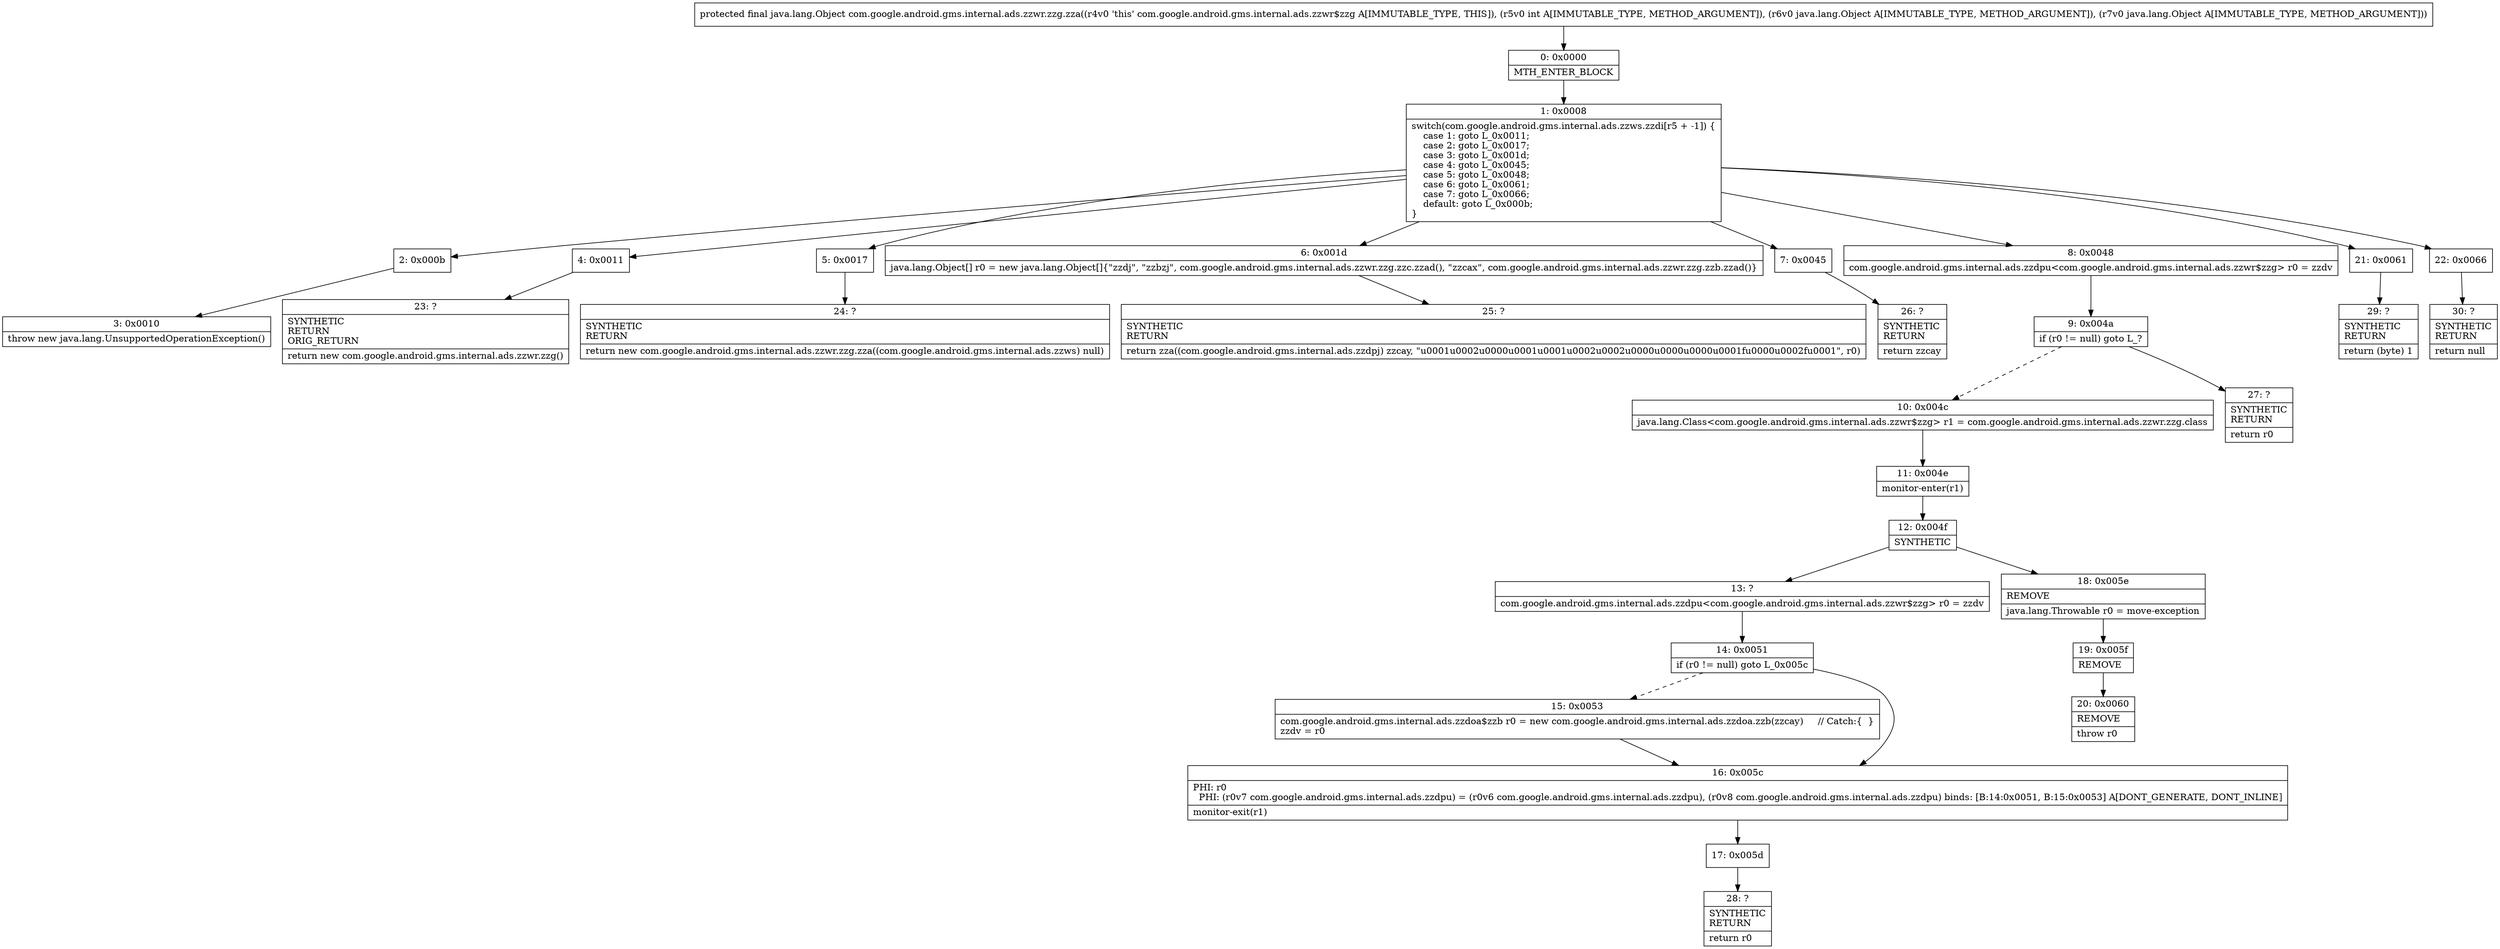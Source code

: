 digraph "CFG forcom.google.android.gms.internal.ads.zzwr.zzg.zza(ILjava\/lang\/Object;Ljava\/lang\/Object;)Ljava\/lang\/Object;" {
Node_0 [shape=record,label="{0\:\ 0x0000|MTH_ENTER_BLOCK\l}"];
Node_1 [shape=record,label="{1\:\ 0x0008|switch(com.google.android.gms.internal.ads.zzws.zzdi[r5 + \-1]) \{\l    case 1: goto L_0x0011;\l    case 2: goto L_0x0017;\l    case 3: goto L_0x001d;\l    case 4: goto L_0x0045;\l    case 5: goto L_0x0048;\l    case 6: goto L_0x0061;\l    case 7: goto L_0x0066;\l    default: goto L_0x000b;\l\}\l}"];
Node_2 [shape=record,label="{2\:\ 0x000b}"];
Node_3 [shape=record,label="{3\:\ 0x0010|throw new java.lang.UnsupportedOperationException()\l}"];
Node_4 [shape=record,label="{4\:\ 0x0011}"];
Node_5 [shape=record,label="{5\:\ 0x0017}"];
Node_6 [shape=record,label="{6\:\ 0x001d|java.lang.Object[] r0 = new java.lang.Object[]\{\"zzdj\", \"zzbzj\", com.google.android.gms.internal.ads.zzwr.zzg.zzc.zzad(), \"zzcax\", com.google.android.gms.internal.ads.zzwr.zzg.zzb.zzad()\}\l}"];
Node_7 [shape=record,label="{7\:\ 0x0045}"];
Node_8 [shape=record,label="{8\:\ 0x0048|com.google.android.gms.internal.ads.zzdpu\<com.google.android.gms.internal.ads.zzwr$zzg\> r0 = zzdv\l}"];
Node_9 [shape=record,label="{9\:\ 0x004a|if (r0 != null) goto L_?\l}"];
Node_10 [shape=record,label="{10\:\ 0x004c|java.lang.Class\<com.google.android.gms.internal.ads.zzwr$zzg\> r1 = com.google.android.gms.internal.ads.zzwr.zzg.class\l}"];
Node_11 [shape=record,label="{11\:\ 0x004e|monitor\-enter(r1)\l}"];
Node_12 [shape=record,label="{12\:\ 0x004f|SYNTHETIC\l}"];
Node_13 [shape=record,label="{13\:\ ?|com.google.android.gms.internal.ads.zzdpu\<com.google.android.gms.internal.ads.zzwr$zzg\> r0 = zzdv\l}"];
Node_14 [shape=record,label="{14\:\ 0x0051|if (r0 != null) goto L_0x005c\l}"];
Node_15 [shape=record,label="{15\:\ 0x0053|com.google.android.gms.internal.ads.zzdoa$zzb r0 = new com.google.android.gms.internal.ads.zzdoa.zzb(zzcay)     \/\/ Catch:\{  \}\lzzdv = r0\l}"];
Node_16 [shape=record,label="{16\:\ 0x005c|PHI: r0 \l  PHI: (r0v7 com.google.android.gms.internal.ads.zzdpu) = (r0v6 com.google.android.gms.internal.ads.zzdpu), (r0v8 com.google.android.gms.internal.ads.zzdpu) binds: [B:14:0x0051, B:15:0x0053] A[DONT_GENERATE, DONT_INLINE]\l|monitor\-exit(r1)\l}"];
Node_17 [shape=record,label="{17\:\ 0x005d}"];
Node_18 [shape=record,label="{18\:\ 0x005e|REMOVE\l|java.lang.Throwable r0 = move\-exception\l}"];
Node_19 [shape=record,label="{19\:\ 0x005f|REMOVE\l}"];
Node_20 [shape=record,label="{20\:\ 0x0060|REMOVE\l|throw r0\l}"];
Node_21 [shape=record,label="{21\:\ 0x0061}"];
Node_22 [shape=record,label="{22\:\ 0x0066}"];
Node_23 [shape=record,label="{23\:\ ?|SYNTHETIC\lRETURN\lORIG_RETURN\l|return new com.google.android.gms.internal.ads.zzwr.zzg()\l}"];
Node_24 [shape=record,label="{24\:\ ?|SYNTHETIC\lRETURN\l|return new com.google.android.gms.internal.ads.zzwr.zzg.zza((com.google.android.gms.internal.ads.zzws) null)\l}"];
Node_25 [shape=record,label="{25\:\ ?|SYNTHETIC\lRETURN\l|return zza((com.google.android.gms.internal.ads.zzdpj) zzcay, \"u0001u0002u0000u0001u0001u0002u0002u0000u0000u0000u0001fu0000u0002fu0001\", r0)\l}"];
Node_26 [shape=record,label="{26\:\ ?|SYNTHETIC\lRETURN\l|return zzcay\l}"];
Node_27 [shape=record,label="{27\:\ ?|SYNTHETIC\lRETURN\l|return r0\l}"];
Node_28 [shape=record,label="{28\:\ ?|SYNTHETIC\lRETURN\l|return r0\l}"];
Node_29 [shape=record,label="{29\:\ ?|SYNTHETIC\lRETURN\l|return (byte) 1\l}"];
Node_30 [shape=record,label="{30\:\ ?|SYNTHETIC\lRETURN\l|return null\l}"];
MethodNode[shape=record,label="{protected final java.lang.Object com.google.android.gms.internal.ads.zzwr.zzg.zza((r4v0 'this' com.google.android.gms.internal.ads.zzwr$zzg A[IMMUTABLE_TYPE, THIS]), (r5v0 int A[IMMUTABLE_TYPE, METHOD_ARGUMENT]), (r6v0 java.lang.Object A[IMMUTABLE_TYPE, METHOD_ARGUMENT]), (r7v0 java.lang.Object A[IMMUTABLE_TYPE, METHOD_ARGUMENT])) }"];
MethodNode -> Node_0;
Node_0 -> Node_1;
Node_1 -> Node_2;
Node_1 -> Node_4;
Node_1 -> Node_5;
Node_1 -> Node_6;
Node_1 -> Node_7;
Node_1 -> Node_8;
Node_1 -> Node_21;
Node_1 -> Node_22;
Node_2 -> Node_3;
Node_4 -> Node_23;
Node_5 -> Node_24;
Node_6 -> Node_25;
Node_7 -> Node_26;
Node_8 -> Node_9;
Node_9 -> Node_10[style=dashed];
Node_9 -> Node_27;
Node_10 -> Node_11;
Node_11 -> Node_12;
Node_12 -> Node_13;
Node_12 -> Node_18;
Node_13 -> Node_14;
Node_14 -> Node_15[style=dashed];
Node_14 -> Node_16;
Node_15 -> Node_16;
Node_16 -> Node_17;
Node_17 -> Node_28;
Node_18 -> Node_19;
Node_19 -> Node_20;
Node_21 -> Node_29;
Node_22 -> Node_30;
}

